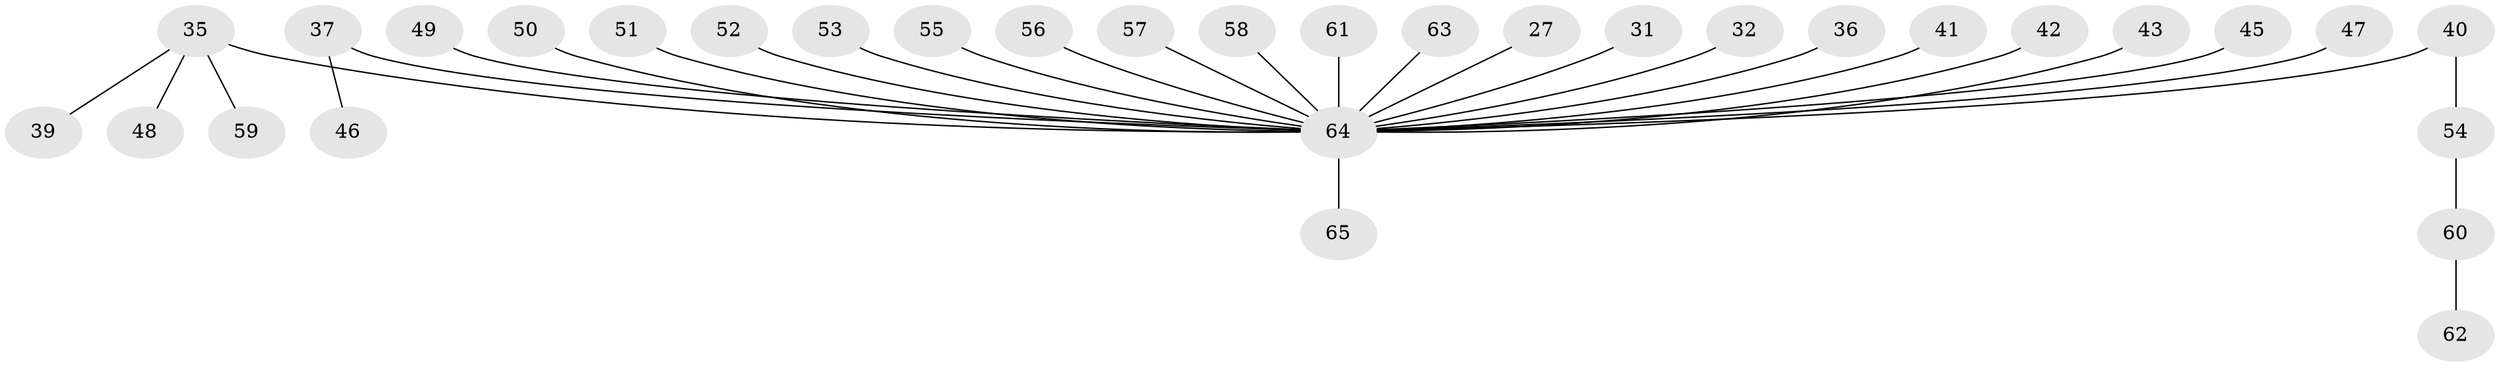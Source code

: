 // original degree distribution, {7: 0.03076923076923077, 2: 0.24615384615384617, 5: 0.015384615384615385, 3: 0.12307692307692308, 4: 0.07692307692307693, 1: 0.5076923076923077}
// Generated by graph-tools (version 1.1) at 2025/53/03/09/25 04:53:41]
// undirected, 32 vertices, 31 edges
graph export_dot {
graph [start="1"]
  node [color=gray90,style=filled];
  27;
  31;
  32;
  35;
  36;
  37;
  39;
  40;
  41;
  42;
  43;
  45;
  46;
  47;
  48;
  49;
  50;
  51;
  52;
  53;
  54;
  55;
  56;
  57;
  58;
  59;
  60;
  61;
  62;
  63;
  64 [super="+15+17+34+38+11+19+26+21+22+28+33+29+23+25+44"];
  65;
  27 -- 64;
  31 -- 64;
  32 -- 64;
  35 -- 39;
  35 -- 48;
  35 -- 59;
  35 -- 64;
  36 -- 64;
  37 -- 46;
  37 -- 64;
  40 -- 54;
  40 -- 64;
  41 -- 64;
  42 -- 64;
  43 -- 64;
  45 -- 64;
  47 -- 64;
  49 -- 64;
  50 -- 64;
  51 -- 64;
  52 -- 64;
  53 -- 64;
  54 -- 60;
  55 -- 64;
  56 -- 64;
  57 -- 64;
  58 -- 64;
  60 -- 62;
  61 -- 64;
  63 -- 64;
  64 -- 65;
}
